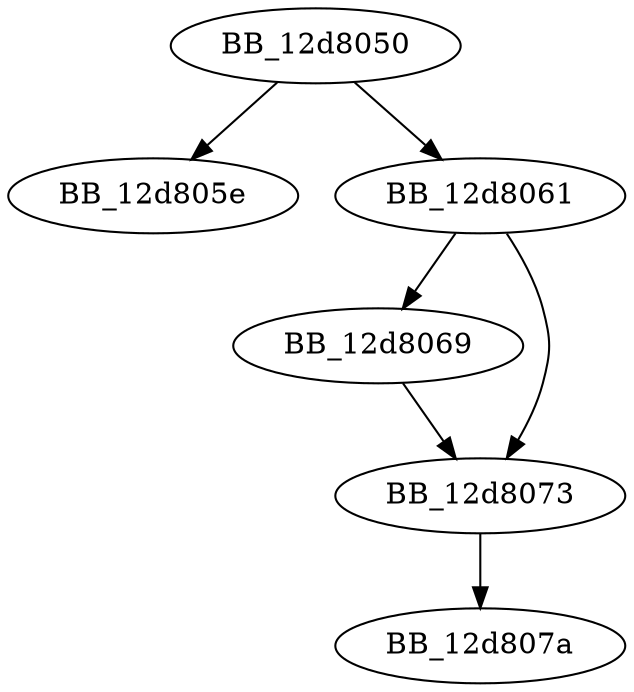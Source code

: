 DiGraph sub_12D8050{
BB_12d8050->BB_12d805e
BB_12d8050->BB_12d8061
BB_12d8061->BB_12d8069
BB_12d8061->BB_12d8073
BB_12d8069->BB_12d8073
BB_12d8073->BB_12d807a
}
